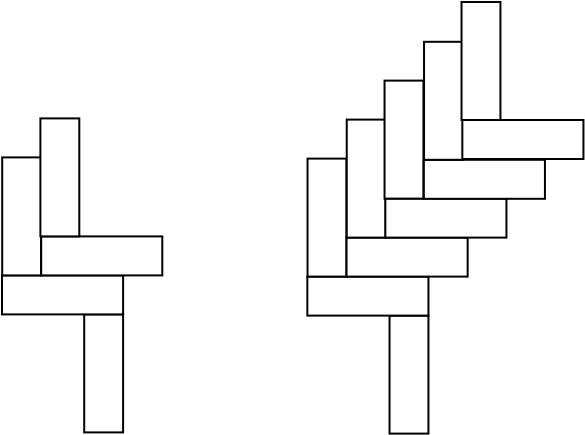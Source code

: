 <?xml version="1.0" encoding="UTF-8"?>
<dia:diagram xmlns:dia="http://www.lysator.liu.se/~alla/dia/">
  <dia:layer name="Background" visible="true" active="true">
    <dia:object type="Standard - Box" version="0" id="O0">
      <dia:attribute name="obj_pos">
        <dia:point val="11.005,-28.8"/>
      </dia:attribute>
      <dia:attribute name="obj_bb">
        <dia:rectangle val="10.955,-28.85;13,-22.85"/>
      </dia:attribute>
      <dia:attribute name="elem_corner">
        <dia:point val="11.005,-28.8"/>
      </dia:attribute>
      <dia:attribute name="elem_width">
        <dia:real val="1.945"/>
      </dia:attribute>
      <dia:attribute name="elem_height">
        <dia:real val="5.9"/>
      </dia:attribute>
      <dia:attribute name="show_background">
        <dia:boolean val="true"/>
      </dia:attribute>
    </dia:object>
    <dia:object type="Standard - Box" version="0" id="O1">
      <dia:attribute name="obj_pos">
        <dia:point val="6.895,-30.75"/>
      </dia:attribute>
      <dia:attribute name="obj_bb">
        <dia:rectangle val="6.845,-30.8;13,-28.75"/>
      </dia:attribute>
      <dia:attribute name="elem_corner">
        <dia:point val="6.895,-30.75"/>
      </dia:attribute>
      <dia:attribute name="elem_width">
        <dia:real val="6.055"/>
      </dia:attribute>
      <dia:attribute name="elem_height">
        <dia:real val="1.95"/>
      </dia:attribute>
      <dia:attribute name="show_background">
        <dia:boolean val="true"/>
      </dia:attribute>
    </dia:object>
    <dia:object type="Standard - Box" version="0" id="O2">
      <dia:attribute name="obj_pos">
        <dia:point val="6.905,-36.65"/>
      </dia:attribute>
      <dia:attribute name="obj_bb">
        <dia:rectangle val="6.855,-36.7;8.9,-30.7"/>
      </dia:attribute>
      <dia:attribute name="elem_corner">
        <dia:point val="6.905,-36.65"/>
      </dia:attribute>
      <dia:attribute name="elem_width">
        <dia:real val="1.945"/>
      </dia:attribute>
      <dia:attribute name="elem_height">
        <dia:real val="5.9"/>
      </dia:attribute>
      <dia:attribute name="show_background">
        <dia:boolean val="true"/>
      </dia:attribute>
    </dia:object>
    <dia:object type="Standard - Box" version="0" id="O3">
      <dia:attribute name="obj_pos">
        <dia:point val="8.855,-32.7"/>
      </dia:attribute>
      <dia:attribute name="obj_bb">
        <dia:rectangle val="8.805,-32.75;14.96,-30.7"/>
      </dia:attribute>
      <dia:attribute name="elem_corner">
        <dia:point val="8.855,-32.7"/>
      </dia:attribute>
      <dia:attribute name="elem_width">
        <dia:real val="6.055"/>
      </dia:attribute>
      <dia:attribute name="elem_height">
        <dia:real val="1.95"/>
      </dia:attribute>
      <dia:attribute name="show_background">
        <dia:boolean val="true"/>
      </dia:attribute>
    </dia:object>
    <dia:object type="Standard - Box" version="0" id="O4">
      <dia:attribute name="obj_pos">
        <dia:point val="8.815,-38.6"/>
      </dia:attribute>
      <dia:attribute name="obj_bb">
        <dia:rectangle val="8.765,-38.65;10.81,-32.65"/>
      </dia:attribute>
      <dia:attribute name="elem_corner">
        <dia:point val="8.815,-38.6"/>
      </dia:attribute>
      <dia:attribute name="elem_width">
        <dia:real val="1.945"/>
      </dia:attribute>
      <dia:attribute name="elem_height">
        <dia:real val="5.9"/>
      </dia:attribute>
      <dia:attribute name="show_background">
        <dia:boolean val="true"/>
      </dia:attribute>
      <dia:attribute name="aspect">
        <dia:enum val="1"/>
      </dia:attribute>
    </dia:object>
    <dia:object type="Standard - Box" version="0" id="O5">
      <dia:attribute name="obj_pos">
        <dia:point val="26.272,-28.74"/>
      </dia:attribute>
      <dia:attribute name="obj_bb">
        <dia:rectangle val="26.222,-28.79;28.267,-22.79"/>
      </dia:attribute>
      <dia:attribute name="elem_corner">
        <dia:point val="26.272,-28.74"/>
      </dia:attribute>
      <dia:attribute name="elem_width">
        <dia:real val="1.945"/>
      </dia:attribute>
      <dia:attribute name="elem_height">
        <dia:real val="5.9"/>
      </dia:attribute>
      <dia:attribute name="show_background">
        <dia:boolean val="true"/>
      </dia:attribute>
    </dia:object>
    <dia:object type="Standard - Box" version="0" id="O6">
      <dia:attribute name="obj_pos">
        <dia:point val="22.162,-30.69"/>
      </dia:attribute>
      <dia:attribute name="obj_bb">
        <dia:rectangle val="22.112,-30.74;28.267,-28.69"/>
      </dia:attribute>
      <dia:attribute name="elem_corner">
        <dia:point val="22.162,-30.69"/>
      </dia:attribute>
      <dia:attribute name="elem_width">
        <dia:real val="6.055"/>
      </dia:attribute>
      <dia:attribute name="elem_height">
        <dia:real val="1.95"/>
      </dia:attribute>
      <dia:attribute name="show_background">
        <dia:boolean val="true"/>
      </dia:attribute>
    </dia:object>
    <dia:object type="Standard - Box" version="0" id="O7">
      <dia:attribute name="obj_pos">
        <dia:point val="22.172,-36.59"/>
      </dia:attribute>
      <dia:attribute name="obj_bb">
        <dia:rectangle val="22.122,-36.64;24.167,-30.64"/>
      </dia:attribute>
      <dia:attribute name="elem_corner">
        <dia:point val="22.172,-36.59"/>
      </dia:attribute>
      <dia:attribute name="elem_width">
        <dia:real val="1.945"/>
      </dia:attribute>
      <dia:attribute name="elem_height">
        <dia:real val="5.9"/>
      </dia:attribute>
      <dia:attribute name="show_background">
        <dia:boolean val="true"/>
      </dia:attribute>
    </dia:object>
    <dia:object type="Standard - Box" version="0" id="O8">
      <dia:attribute name="obj_pos">
        <dia:point val="24.122,-32.64"/>
      </dia:attribute>
      <dia:attribute name="obj_bb">
        <dia:rectangle val="24.072,-32.69;30.227,-30.64"/>
      </dia:attribute>
      <dia:attribute name="elem_corner">
        <dia:point val="24.122,-32.64"/>
      </dia:attribute>
      <dia:attribute name="elem_width">
        <dia:real val="6.055"/>
      </dia:attribute>
      <dia:attribute name="elem_height">
        <dia:real val="1.95"/>
      </dia:attribute>
      <dia:attribute name="show_background">
        <dia:boolean val="true"/>
      </dia:attribute>
    </dia:object>
    <dia:object type="Standard - Box" version="0" id="O9">
      <dia:attribute name="obj_pos">
        <dia:point val="24.132,-38.54"/>
      </dia:attribute>
      <dia:attribute name="obj_bb">
        <dia:rectangle val="24.082,-38.59;26.127,-32.59"/>
      </dia:attribute>
      <dia:attribute name="elem_corner">
        <dia:point val="24.132,-38.54"/>
      </dia:attribute>
      <dia:attribute name="elem_width">
        <dia:real val="1.945"/>
      </dia:attribute>
      <dia:attribute name="elem_height">
        <dia:real val="5.9"/>
      </dia:attribute>
      <dia:attribute name="show_background">
        <dia:boolean val="true"/>
      </dia:attribute>
    </dia:object>
    <dia:object type="Standard - Box" version="0" id="O10">
      <dia:attribute name="obj_pos">
        <dia:point val="26.062,-34.59"/>
      </dia:attribute>
      <dia:attribute name="obj_bb">
        <dia:rectangle val="26.012,-34.64;32.167,-32.59"/>
      </dia:attribute>
      <dia:attribute name="elem_corner">
        <dia:point val="26.062,-34.59"/>
      </dia:attribute>
      <dia:attribute name="elem_width">
        <dia:real val="6.055"/>
      </dia:attribute>
      <dia:attribute name="elem_height">
        <dia:real val="1.95"/>
      </dia:attribute>
      <dia:attribute name="show_background">
        <dia:boolean val="true"/>
      </dia:attribute>
    </dia:object>
    <dia:object type="Standard - Box" version="0" id="O11">
      <dia:attribute name="obj_pos">
        <dia:point val="26.022,-40.49"/>
      </dia:attribute>
      <dia:attribute name="obj_bb">
        <dia:rectangle val="25.972,-40.54;28.017,-34.54"/>
      </dia:attribute>
      <dia:attribute name="elem_corner">
        <dia:point val="26.022,-40.49"/>
      </dia:attribute>
      <dia:attribute name="elem_width">
        <dia:real val="1.945"/>
      </dia:attribute>
      <dia:attribute name="elem_height">
        <dia:real val="5.9"/>
      </dia:attribute>
      <dia:attribute name="show_background">
        <dia:boolean val="true"/>
      </dia:attribute>
    </dia:object>
    <dia:object type="Standard - Box" version="0" id="O12">
      <dia:attribute name="obj_pos">
        <dia:point val="27.987,-36.53"/>
      </dia:attribute>
      <dia:attribute name="obj_bb">
        <dia:rectangle val="27.937,-36.58;34.092,-34.53"/>
      </dia:attribute>
      <dia:attribute name="elem_corner">
        <dia:point val="27.987,-36.53"/>
      </dia:attribute>
      <dia:attribute name="elem_width">
        <dia:real val="6.055"/>
      </dia:attribute>
      <dia:attribute name="elem_height">
        <dia:real val="1.95"/>
      </dia:attribute>
      <dia:attribute name="show_background">
        <dia:boolean val="true"/>
      </dia:attribute>
    </dia:object>
    <dia:object type="Standard - Box" version="0" id="O13">
      <dia:attribute name="obj_pos">
        <dia:point val="27.997,-42.43"/>
      </dia:attribute>
      <dia:attribute name="obj_bb">
        <dia:rectangle val="27.947,-42.48;29.992,-36.48"/>
      </dia:attribute>
      <dia:attribute name="elem_corner">
        <dia:point val="27.997,-42.43"/>
      </dia:attribute>
      <dia:attribute name="elem_width">
        <dia:real val="1.945"/>
      </dia:attribute>
      <dia:attribute name="elem_height">
        <dia:real val="5.9"/>
      </dia:attribute>
      <dia:attribute name="show_background">
        <dia:boolean val="true"/>
      </dia:attribute>
    </dia:object>
    <dia:object type="Standard - Box" version="0" id="O14">
      <dia:attribute name="obj_pos">
        <dia:point val="29.912,-38.52"/>
      </dia:attribute>
      <dia:attribute name="obj_bb">
        <dia:rectangle val="29.862,-38.57;36.017,-36.52"/>
      </dia:attribute>
      <dia:attribute name="elem_corner">
        <dia:point val="29.912,-38.52"/>
      </dia:attribute>
      <dia:attribute name="elem_width">
        <dia:real val="6.055"/>
      </dia:attribute>
      <dia:attribute name="elem_height">
        <dia:real val="1.95"/>
      </dia:attribute>
      <dia:attribute name="show_background">
        <dia:boolean val="true"/>
      </dia:attribute>
    </dia:object>
    <dia:object type="Standard - Box" version="0" id="O15">
      <dia:attribute name="obj_pos">
        <dia:point val="29.872,-44.42"/>
      </dia:attribute>
      <dia:attribute name="obj_bb">
        <dia:rectangle val="29.822,-44.47;31.867,-38.47"/>
      </dia:attribute>
      <dia:attribute name="elem_corner">
        <dia:point val="29.872,-44.42"/>
      </dia:attribute>
      <dia:attribute name="elem_width">
        <dia:real val="1.945"/>
      </dia:attribute>
      <dia:attribute name="elem_height">
        <dia:real val="5.9"/>
      </dia:attribute>
      <dia:attribute name="show_background">
        <dia:boolean val="true"/>
      </dia:attribute>
    </dia:object>
  </dia:layer>
</dia:diagram>
